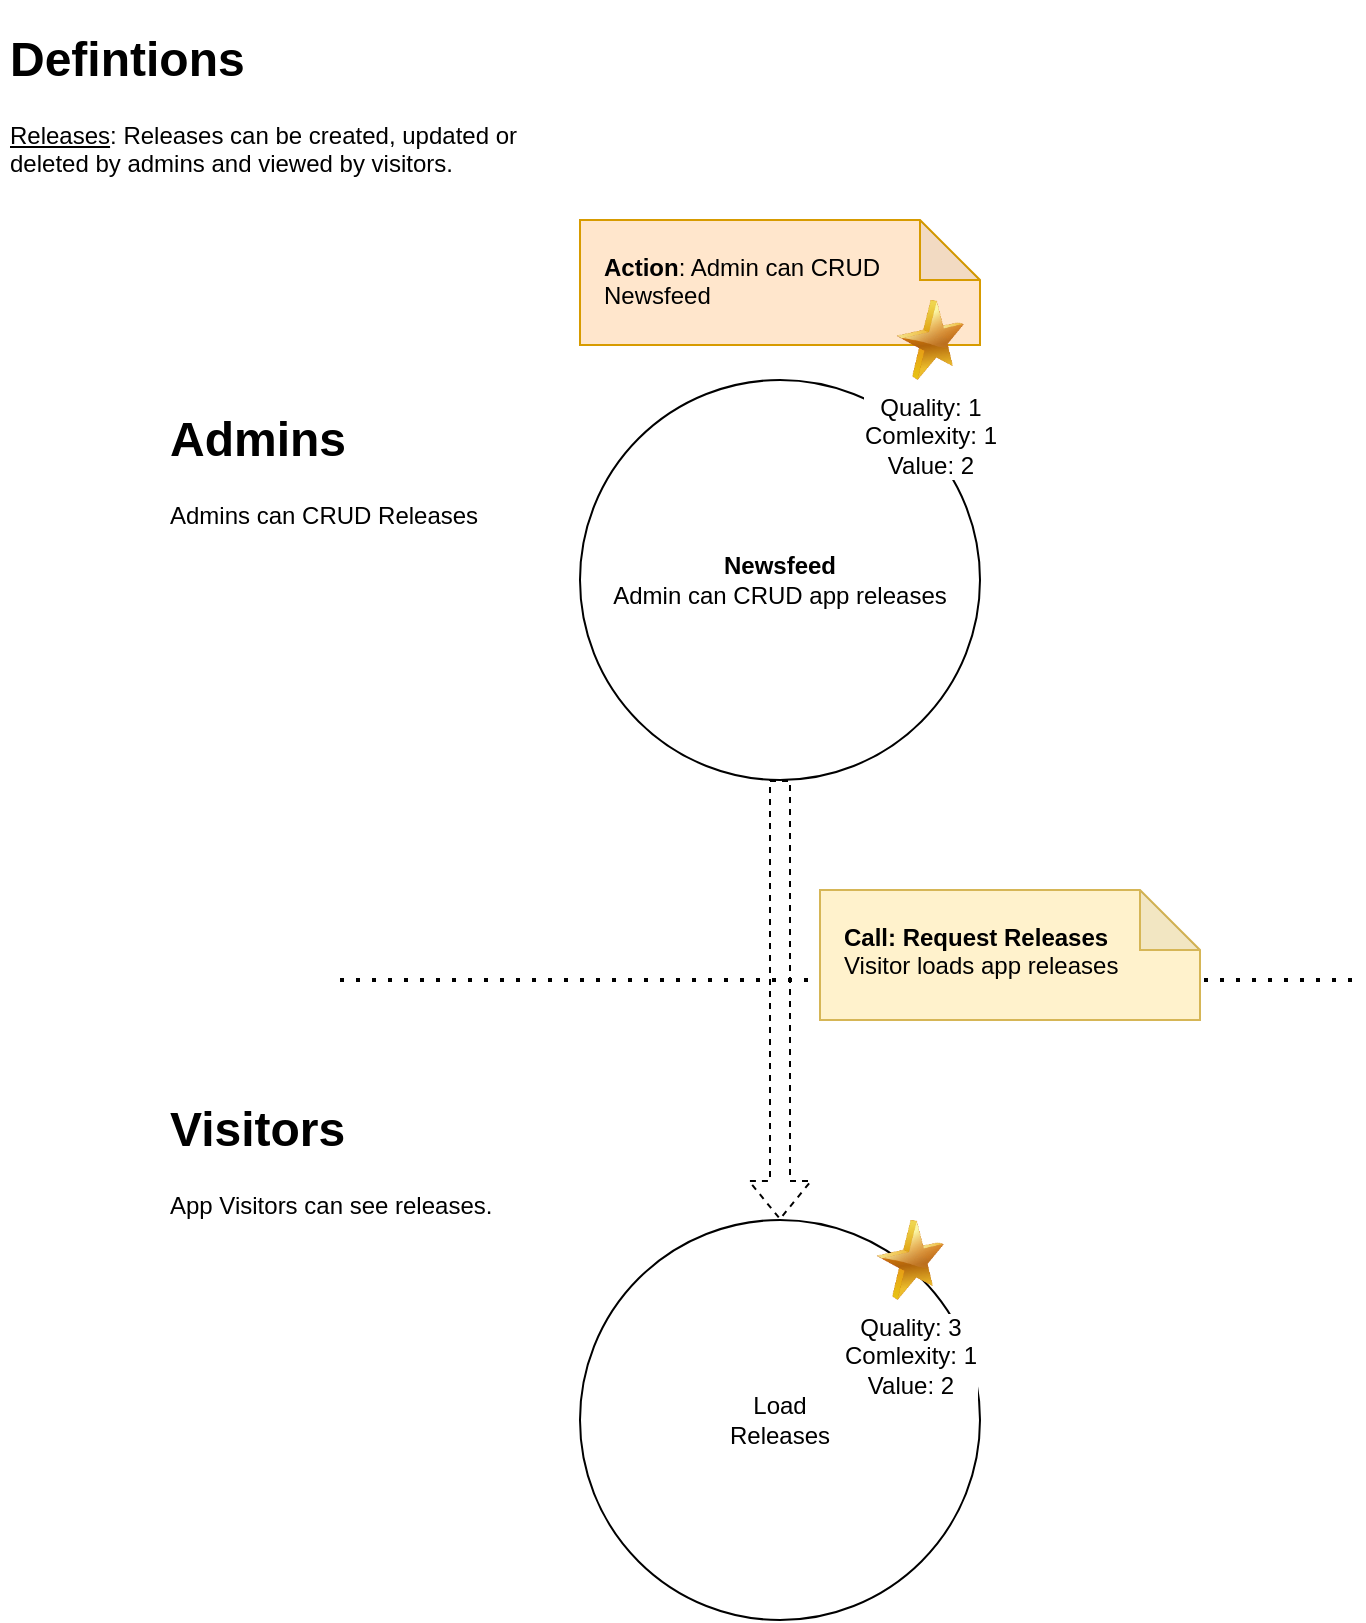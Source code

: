 <mxfile version="22.1.15" type="device" pages="2">
  <diagram id="VWwE44vRDaW8tw2AGny8" name="Feature Overview">
    <mxGraphModel dx="794" dy="511" grid="1" gridSize="10" guides="1" tooltips="1" connect="1" arrows="1" fold="1" page="1" pageScale="1" pageWidth="827" pageHeight="1169" math="0" shadow="0">
      <root>
        <mxCell id="0" />
        <mxCell id="1" parent="0" />
        <mxCell id="kZzo9n7Oa1KKjbF2H37y-1" value="Load&lt;br&gt;Releases" style="ellipse;whiteSpace=wrap;html=1;aspect=fixed;" parent="1" vertex="1">
          <mxGeometry x="350" y="650" width="200" height="200" as="geometry" />
        </mxCell>
        <mxCell id="kZzo9n7Oa1KKjbF2H37y-2" value="" style="endArrow=none;dashed=1;html=1;dashPattern=1 3;strokeWidth=2;rounded=0;" parent="1" edge="1">
          <mxGeometry width="50" height="50" relative="1" as="geometry">
            <mxPoint x="230" y="530" as="sourcePoint" />
            <mxPoint x="740" y="530" as="targetPoint" />
          </mxGeometry>
        </mxCell>
        <mxCell id="kZzo9n7Oa1KKjbF2H37y-3" value="&lt;b&gt;Newsfeed&lt;/b&gt;&lt;br&gt;Admin can CRUD app releases" style="ellipse;whiteSpace=wrap;html=1;aspect=fixed;" parent="1" vertex="1">
          <mxGeometry x="350" y="230" width="200" height="200" as="geometry" />
        </mxCell>
        <mxCell id="kZzo9n7Oa1KKjbF2H37y-4" value="&lt;h1&gt;Admins&lt;/h1&gt;&lt;p&gt;Admins can CRUD Releases&amp;nbsp;&lt;/p&gt;" style="text;html=1;strokeColor=none;fillColor=none;spacing=5;spacingTop=-20;whiteSpace=wrap;overflow=hidden;rounded=0;" parent="1" vertex="1">
          <mxGeometry x="140" y="240" width="190" height="120" as="geometry" />
        </mxCell>
        <mxCell id="kZzo9n7Oa1KKjbF2H37y-7" value="&lt;h1&gt;Visitors&lt;/h1&gt;&lt;p&gt;App Visitors can see releases.&lt;/p&gt;" style="text;html=1;strokeColor=none;fillColor=none;spacing=5;spacingTop=-20;whiteSpace=wrap;overflow=hidden;rounded=0;" parent="1" vertex="1">
          <mxGeometry x="140" y="585" width="190" height="120" as="geometry" />
        </mxCell>
        <mxCell id="kZzo9n7Oa1KKjbF2H37y-8" value="&lt;h1&gt;Defintions&lt;/h1&gt;&lt;p&gt;&lt;u&gt;Releases&lt;/u&gt;: Releases can be created, updated or deleted by admins and viewed by visitors.&lt;/p&gt;" style="text;html=1;strokeColor=none;fillColor=none;spacing=5;spacingTop=-20;whiteSpace=wrap;overflow=hidden;rounded=0;" parent="1" vertex="1">
          <mxGeometry x="60" y="50" width="290" height="130" as="geometry" />
        </mxCell>
        <mxCell id="kZzo9n7Oa1KKjbF2H37y-9" value="" style="shape=flexArrow;endArrow=classic;html=1;rounded=0;dashed=1;exitX=0.5;exitY=1;exitDx=0;exitDy=0;entryX=0.5;entryY=0;entryDx=0;entryDy=0;" parent="1" edge="1" target="kZzo9n7Oa1KKjbF2H37y-1" source="kZzo9n7Oa1KKjbF2H37y-3">
          <mxGeometry width="50" height="50" relative="1" as="geometry">
            <mxPoint x="450" y="420" as="sourcePoint" />
            <mxPoint x="450" y="570" as="targetPoint" />
          </mxGeometry>
        </mxCell>
        <mxCell id="sNRnBaSn8jPnBMLlVTm8-1" value="&lt;b&gt;Action&lt;/b&gt;: Admin can CRUD Newsfeed" style="shape=note;whiteSpace=wrap;html=1;backgroundOutline=1;darkOpacity=0.05;align=left;spacing=12;fillColor=#ffe6cc;strokeColor=#d79b00;verticalAlign=top;" vertex="1" parent="1">
          <mxGeometry x="350" y="150" width="200" height="62.5" as="geometry" />
        </mxCell>
        <mxCell id="sNRnBaSn8jPnBMLlVTm8-2" value="&lt;b&gt;Call: Request Releases&lt;/b&gt;&lt;br&gt;Visitor loads app releases" style="shape=note;whiteSpace=wrap;html=1;backgroundOutline=1;darkOpacity=0.05;align=left;spacing=12;fillColor=#fff2cc;strokeColor=#d6b656;verticalAlign=top;" vertex="1" parent="1">
          <mxGeometry x="470" y="485" width="190" height="65" as="geometry" />
        </mxCell>
        <mxCell id="sNRnBaSn8jPnBMLlVTm8-3" value="Quality: 1&lt;br&gt;Comlexity: 1&lt;br&gt;Value: 2" style="image;html=1;image=img/lib/clip_art/general/Star_128x128.png;labelBackgroundColor=default;" vertex="1" parent="1">
          <mxGeometry x="500" y="190" width="50" height="40" as="geometry" />
        </mxCell>
        <mxCell id="sNRnBaSn8jPnBMLlVTm8-4" value="Quality: 3&lt;br&gt;Comlexity: 1&lt;br&gt;Value: 2" style="image;html=1;image=img/lib/clip_art/general/Star_128x128.png;labelBackgroundColor=default;" vertex="1" parent="1">
          <mxGeometry x="490" y="650" width="50" height="40" as="geometry" />
        </mxCell>
      </root>
    </mxGraphModel>
  </diagram>
  <diagram id="6_2LdumI8zk_41E3QhXX" name="DB Schema">
    <mxGraphModel grid="1" page="1" gridSize="10" guides="1" tooltips="1" connect="1" arrows="1" fold="1" pageScale="1" pageWidth="827" pageHeight="1169" math="0" shadow="0">
      <root>
        <mxCell id="0" />
        <mxCell id="1" parent="0" />
        <mxCell id="hY7OV1x4AhEY16DIX3Ew-1" value="app_newsfeed" style="swimlane;fontStyle=0;childLayout=stackLayout;horizontal=1;startSize=30;horizontalStack=0;resizeParent=1;resizeParentMax=0;resizeLast=0;collapsible=1;marginBottom=0;whiteSpace=wrap;html=1;fillColor=#fff2cc;strokeColor=#d6b656;" parent="1" vertex="1">
          <mxGeometry x="390" y="120" width="140" height="110" as="geometry" />
        </mxCell>
        <mxCell id="hY7OV1x4AhEY16DIX3Ew-2" value="- titel: string&lt;br&gt;- version: string&lt;br&gt;- description: text&lt;br&gt;- type: string" style="text;strokeColor=none;fillColor=none;align=left;verticalAlign=middle;spacingLeft=4;spacingRight=4;overflow=hidden;points=[[0,0.5],[1,0.5]];portConstraint=eastwest;rotatable=0;whiteSpace=wrap;html=1;" parent="hY7OV1x4AhEY16DIX3Ew-1" vertex="1">
          <mxGeometry y="30" width="140" height="80" as="geometry" />
        </mxCell>
        <mxCell id="hY7OV1x4AhEY16DIX3Ew-3" value="&lt;h1&gt;DB Structure&lt;/h1&gt;&lt;p&gt;&lt;/p&gt;&lt;ul&gt;&lt;li&gt;Admins can CRUD Releases&lt;/li&gt;&lt;li&gt;Visitors can Read Releases&lt;/li&gt;&lt;/ul&gt;&lt;p&gt;&lt;/p&gt;" style="text;html=1;strokeColor=none;fillColor=none;spacing=5;spacingTop=-20;whiteSpace=wrap;overflow=hidden;rounded=0;" parent="1" vertex="1">
          <mxGeometry x="80" y="50" width="230" height="100" as="geometry" />
        </mxCell>
      </root>
    </mxGraphModel>
  </diagram>
</mxfile>
